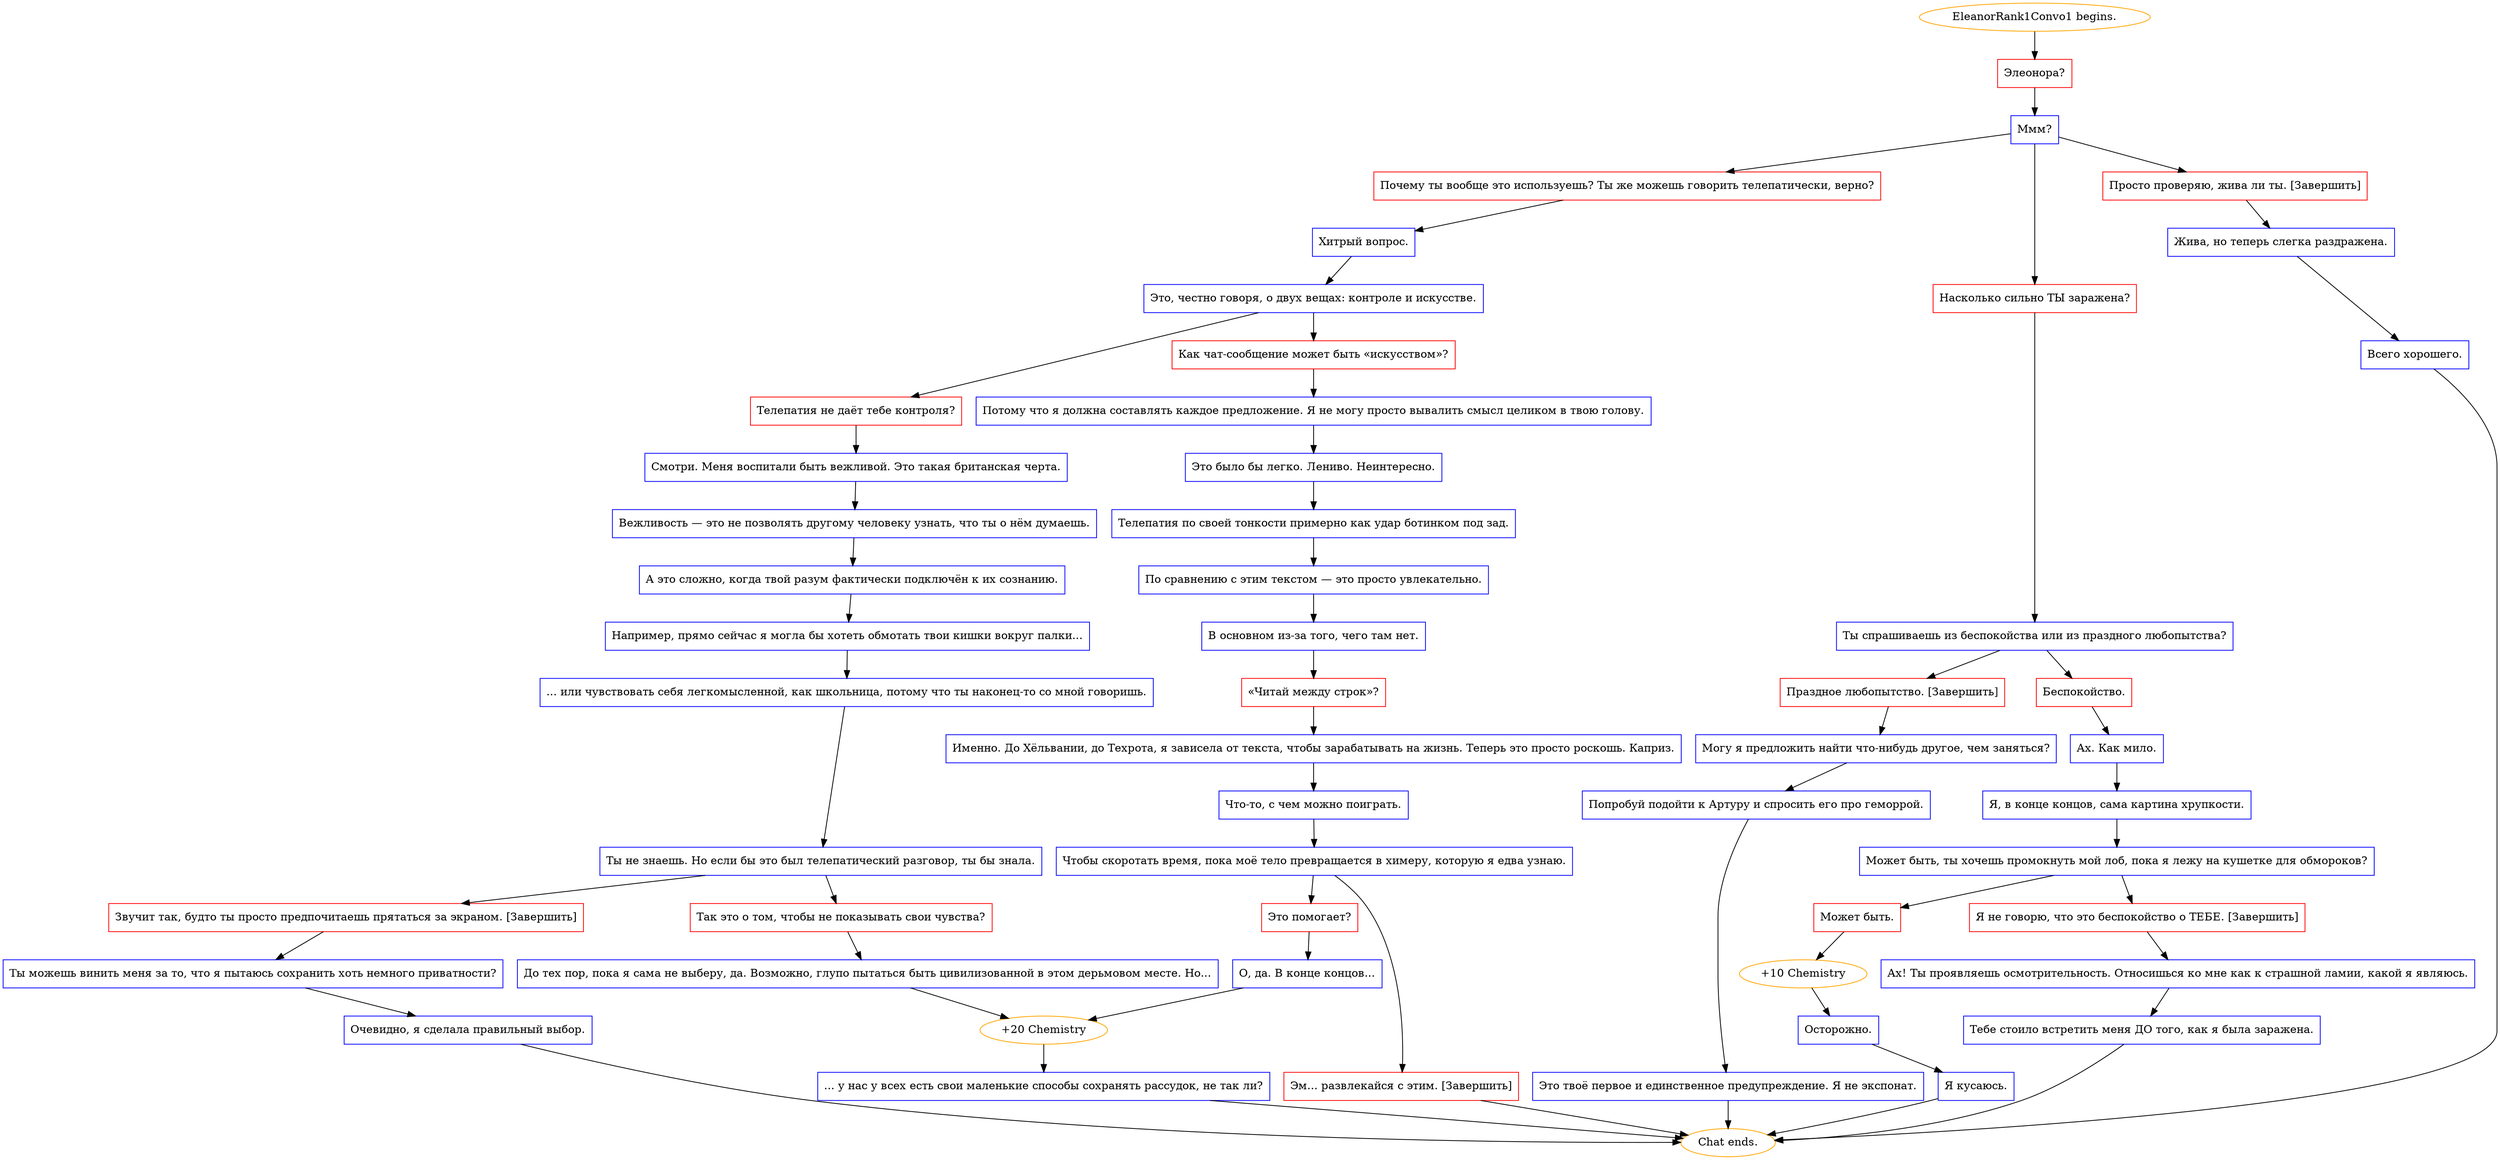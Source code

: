 digraph {
	"EleanorRank1Convo1 begins." [color=orange];
		"EleanorRank1Convo1 begins." -> j3988371695;
	j3988371695 [label="Элеонора?",shape=box,color=red];
		j3988371695 -> j3244875263;
	j3244875263 [label="Ммм?",shape=box,color=blue];
		j3244875263 -> j689949420;
		j3244875263 -> j3762507565;
		j3244875263 -> j4252938042;
	j689949420 [label="Почему ты вообще это используешь? Ты же можешь говорить телепатически, верно?",shape=box,color=red];
		j689949420 -> j3712460983;
	j3762507565 [label="Насколько сильно ТЫ заражена?",shape=box,color=red];
		j3762507565 -> j919784079;
	j4252938042 [label="Просто проверяю, жива ли ты. [Завершить]",shape=box,color=red];
		j4252938042 -> j1947864678;
	j3712460983 [label="Хитрый вопрос.",shape=box,color=blue];
		j3712460983 -> j4160188520;
	j919784079 [label="Ты спрашиваешь из беспокойства или из праздного любопытства?",shape=box,color=blue];
		j919784079 -> j3358970020;
		j919784079 -> j1451897312;
	j1947864678 [label="Жива, но теперь слегка раздражена.",shape=box,color=blue];
		j1947864678 -> j1404687600;
	j4160188520 [label="Это, честно говоря, о двух вещах: контроле и искусстве.",shape=box,color=blue];
		j4160188520 -> j553408196;
		j4160188520 -> j173963954;
	j3358970020 [label="Беспокойство.",shape=box,color=red];
		j3358970020 -> j1721344908;
	j1451897312 [label="Праздное любопытство. [Завершить]",shape=box,color=red];
		j1451897312 -> j3155143617;
	j1404687600 [label="Всего хорошего.",shape=box,color=blue];
		j1404687600 -> "Chat ends.";
	j553408196 [label="Телепатия не даёт тебе контроля?",shape=box,color=red];
		j553408196 -> j2585518795;
	j173963954 [label="Как чат-сообщение может быть «искусством»?",shape=box,color=red];
		j173963954 -> j2029553089;
	j1721344908 [label="Ах. Как мило.",shape=box,color=blue];
		j1721344908 -> j579696688;
	j3155143617 [label="Могу я предложить найти что-нибудь другое, чем заняться?",shape=box,color=blue];
		j3155143617 -> j3777352598;
	"Chat ends." [color=orange];
	j2585518795 [label="Смотри. Меня воспитали быть вежливой. Это такая британская черта.",shape=box,color=blue];
		j2585518795 -> j4137066530;
	j2029553089 [label="Потому что я должна составлять каждое предложение. Я не могу просто вывалить смысл целиком в твою голову.",shape=box,color=blue];
		j2029553089 -> j2071251607;
	j579696688 [label="Я, в конце концов, сама картина хрупкости.",shape=box,color=blue];
		j579696688 -> j2827147656;
	j3777352598 [label="Попробуй подойти к Артуру и спросить его про геморрой.",shape=box,color=blue];
		j3777352598 -> j1715428387;
	j4137066530 [label="Вежливость — это не позволять другому человеку узнать, что ты о нём думаешь.",shape=box,color=blue];
		j4137066530 -> j2432464474;
	j2071251607 [label="Это было бы легко. Лениво. Неинтересно.",shape=box,color=blue];
		j2071251607 -> j3064304999;
	j2827147656 [label="Может быть, ты хочешь промокнуть мой лоб, пока я лежу на кушетке для обмороков?",shape=box,color=blue];
		j2827147656 -> j3951005714;
		j2827147656 -> j310113814;
	j1715428387 [label="Это твоё первое и единственное предупреждение. Я не экспонат.",shape=box,color=blue];
		j1715428387 -> "Chat ends.";
	j2432464474 [label="А это сложно, когда твой разум фактически подключён к их сознанию.",shape=box,color=blue];
		j2432464474 -> j2950975532;
	j3064304999 [label="Телепатия по своей тонкости примерно как удар ботинком под зад.",shape=box,color=blue];
		j3064304999 -> j2725794528;
	j3951005714 [label="Может быть.",shape=box,color=red];
		j3951005714 -> j2223865360;
	j310113814 [label="Я не говорю, что это беспокойство о ТЕБЕ. [Завершить]",shape=box,color=red];
		j310113814 -> j3592436001;
	j2950975532 [label="Например, прямо сейчас я могла бы хотеть обмотать твои кишки вокруг палки...",shape=box,color=blue];
		j2950975532 -> j360256878;
	j2725794528 [label="По сравнению с этим текстом — это просто увлекательно.",shape=box,color=blue];
		j2725794528 -> j2231287883;
	j2223865360 [label="+10 Chemistry",color=orange];
		j2223865360 -> j2471350619;
	j3592436001 [label="Ах! Ты проявляешь осмотрительность. Относишься ко мне как к страшной ламии, какой я являюсь.",shape=box,color=blue];
		j3592436001 -> j641064070;
	j360256878 [label="... или чувствовать себя легкомысленной, как школьница, потому что ты наконец-то со мной говоришь.",shape=box,color=blue];
		j360256878 -> j667874263;
	j2231287883 [label="В основном из-за того, чего там нет.",shape=box,color=blue];
		j2231287883 -> j3882882461;
	j2471350619 [label="Осторожно.",shape=box,color=blue];
		j2471350619 -> j742510241;
	j641064070 [label="Тебе стоило встретить меня ДО того, как я была заражена.",shape=box,color=blue];
		j641064070 -> "Chat ends.";
	j667874263 [label="Ты не знаешь. Но если бы это был телепатический разговор, ты бы знала.",shape=box,color=blue];
		j667874263 -> j3988561145;
		j667874263 -> j1173569253;
	j3882882461 [label="«Читай между строк»?",shape=box,color=red];
		j3882882461 -> j2413888705;
	j742510241 [label="Я кусаюсь.",shape=box,color=blue];
		j742510241 -> "Chat ends.";
	j3988561145 [label="Так это о том, чтобы не показывать свои чувства?",shape=box,color=red];
		j3988561145 -> j2627762067;
	j1173569253 [label="Звучит так, будто ты просто предпочитаешь прятаться за экраном. [Завершить]",shape=box,color=red];
		j1173569253 -> j1632179090;
	j2413888705 [label="Именно. До Хёльвании, до Техрота, я зависела от текста, чтобы зарабатывать на жизнь. Теперь это просто роскошь. Каприз.",shape=box,color=blue];
		j2413888705 -> j851341941;
	j2627762067 [label="До тех пор, пока я сама не выберу, да. Возможно, глупо пытаться быть цивилизованной в этом дерьмовом месте. Но...",shape=box,color=blue];
		j2627762067 -> j3538094672;
	j1632179090 [label="Ты можешь винить меня за то, что я пытаюсь сохранить хоть немного приватности?",shape=box,color=blue];
		j1632179090 -> j2955546362;
	j851341941 [label="Что-то, с чем можно поиграть.",shape=box,color=blue];
		j851341941 -> j3558944855;
	j3538094672 [label="+20 Chemistry",color=orange];
		j3538094672 -> j950289079;
	j2955546362 [label="Очевидно, я сделала правильный выбор.",shape=box,color=blue];
		j2955546362 -> "Chat ends.";
	j3558944855 [label="Чтобы скоротать время, пока моё тело превращается в химеру, которую я едва узнаю.",shape=box,color=blue];
		j3558944855 -> j3516841727;
		j3558944855 -> j4260766734;
	j950289079 [label="... у нас у всех есть свои маленькие способы сохранять рассудок, не так ли?",shape=box,color=blue];
		j950289079 -> "Chat ends.";
	j3516841727 [label="Это помогает?",shape=box,color=red];
		j3516841727 -> j3279768034;
	j4260766734 [label="Эм... развлекайся с этим. [Завершить]",shape=box,color=red];
		j4260766734 -> "Chat ends.";
	j3279768034 [label="О, да. В конце концов...",shape=box,color=blue];
		j3279768034 -> j3538094672;
}